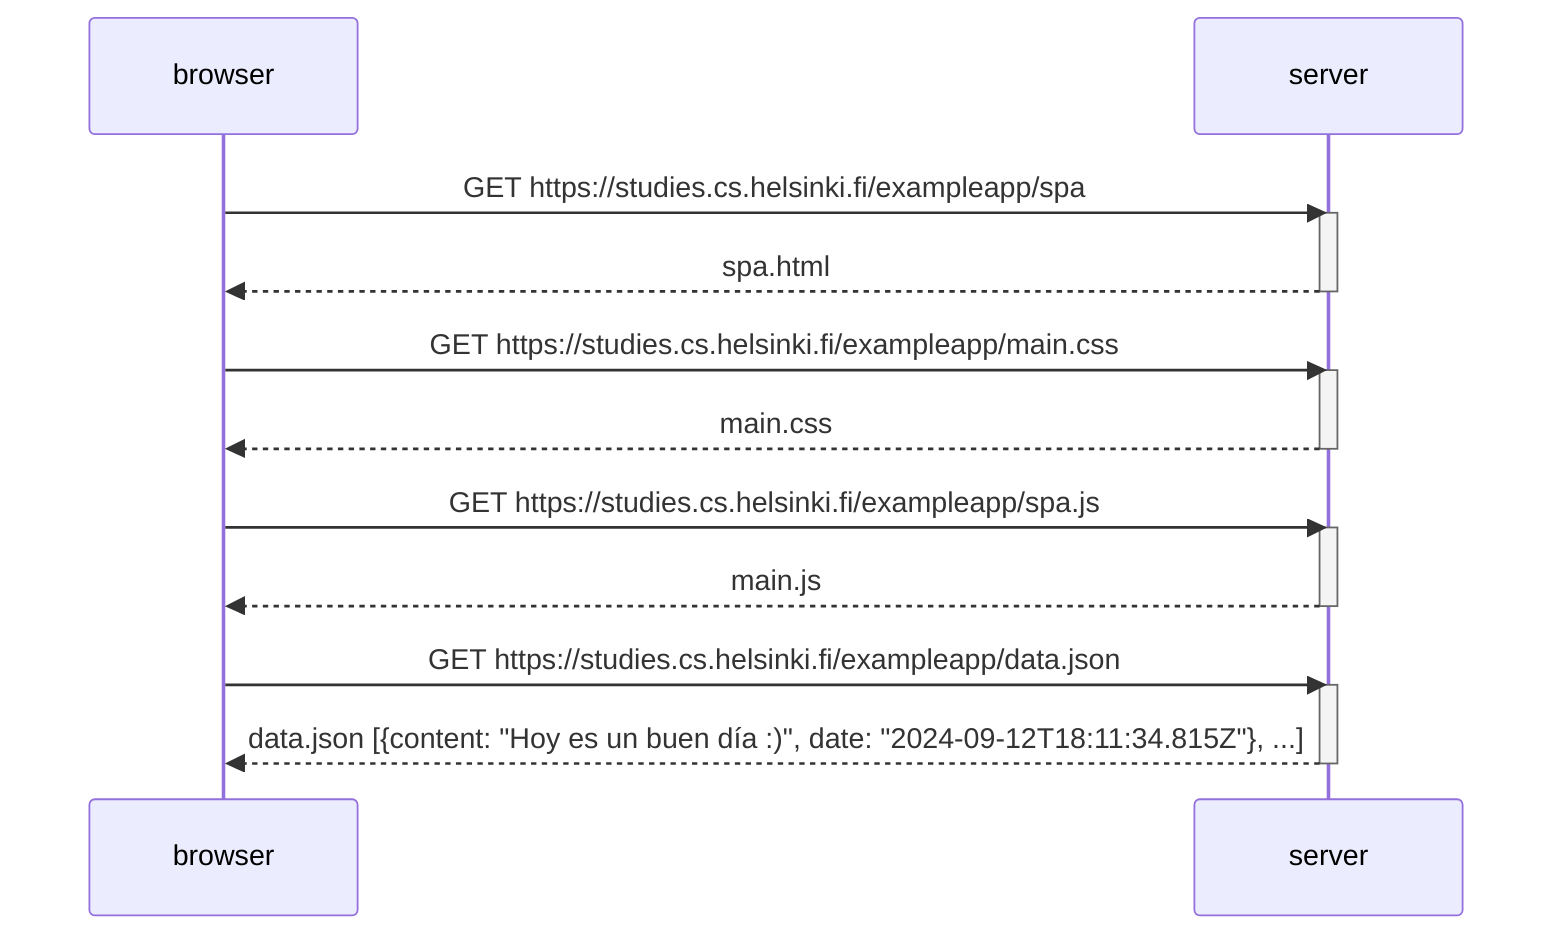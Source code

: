 sequenceDiagram
    participant browser
    participant server

    browser->>server: GET https://studies.cs.helsinki.fi/exampleapp/spa
    activate server
    server-->>browser: spa.html
    deactivate server

    browser->>server: GET https://studies.cs.helsinki.fi/exampleapp/main.css
    activate server
    server-->>browser: main.css
    deactivate server

    browser->>server: GET https://studies.cs.helsinki.fi/exampleapp/spa.js
    activate server
    server-->>browser: main.js
    deactivate server

    browser->>server: GET https://studies.cs.helsinki.fi/exampleapp/data.json
    activate server
    server-->>browser: data.json [{content: "Hoy es un buen día :)", date: "2024-09-12T18:11:34.815Z"}, ...]
    deactivate server